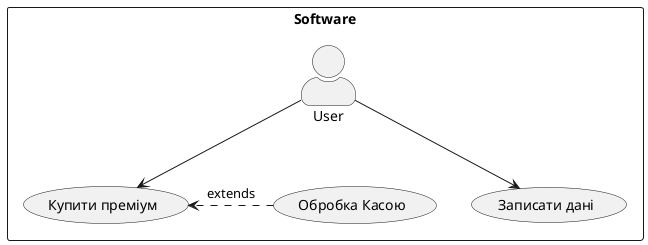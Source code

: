 @startuml
skinparam actorStyle awesome
rectangle Software{
:User: --> (Buy)
:User: --> (SaveData)
"Купити преміум" as (Buy)
"Записати дані" as (SaveData)

    usecase (Обробка Касою)
   (Обробка Касою) .> (Buy) : extends
}
@enduml